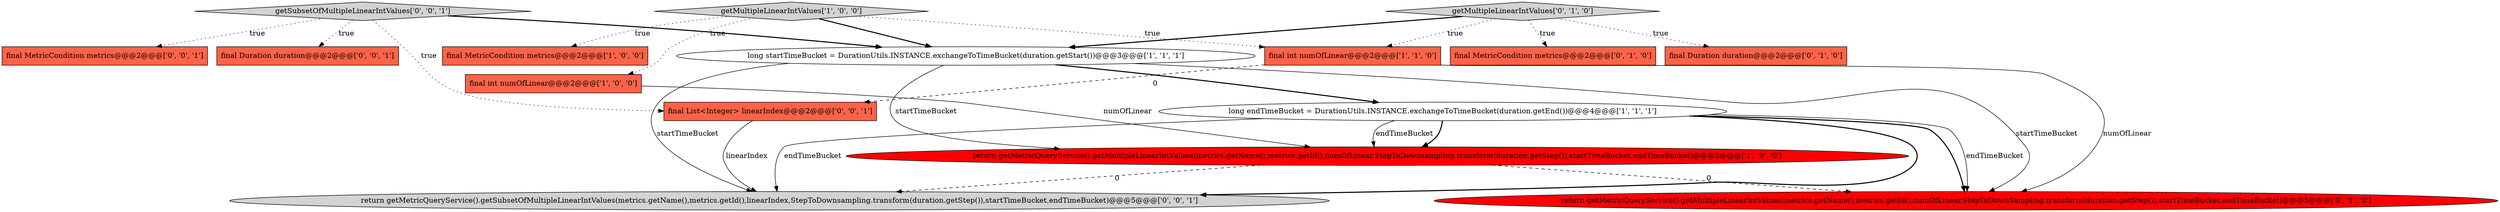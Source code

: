 digraph {
5 [style = filled, label = "final MetricCondition metrics@@@2@@@['1', '0', '0']", fillcolor = tomato, shape = box image = "AAA0AAABBB1BBB"];
7 [style = filled, label = "getMultipleLinearIntValues['0', '1', '0']", fillcolor = lightgray, shape = diamond image = "AAA0AAABBB2BBB"];
8 [style = filled, label = "return getMetricQueryService().getMultipleLinearIntValues(metrics.getName(),metrics.getId(),numOfLinear,StepToDownSampling.transform(duration.getStep()),startTimeBucket,endTimeBucket)@@@5@@@['0', '1', '0']", fillcolor = red, shape = ellipse image = "AAA1AAABBB2BBB"];
14 [style = filled, label = "final MetricCondition metrics@@@2@@@['0', '0', '1']", fillcolor = tomato, shape = box image = "AAA0AAABBB3BBB"];
15 [style = filled, label = "final List<Integer> linearIndex@@@2@@@['0', '0', '1']", fillcolor = tomato, shape = box image = "AAA0AAABBB3BBB"];
12 [style = filled, label = "final Duration duration@@@2@@@['0', '0', '1']", fillcolor = tomato, shape = box image = "AAA0AAABBB3BBB"];
10 [style = filled, label = "final MetricCondition metrics@@@2@@@['0', '1', '0']", fillcolor = tomato, shape = box image = "AAA0AAABBB2BBB"];
3 [style = filled, label = "long endTimeBucket = DurationUtils.INSTANCE.exchangeToTimeBucket(duration.getEnd())@@@4@@@['1', '1', '1']", fillcolor = white, shape = ellipse image = "AAA0AAABBB1BBB"];
0 [style = filled, label = "final int numOfLinear@@@2@@@['1', '0', '0']", fillcolor = tomato, shape = box image = "AAA0AAABBB1BBB"];
13 [style = filled, label = "getSubsetOfMultipleLinearIntValues['0', '0', '1']", fillcolor = lightgray, shape = diamond image = "AAA0AAABBB3BBB"];
9 [style = filled, label = "final Duration duration@@@2@@@['0', '1', '0']", fillcolor = tomato, shape = box image = "AAA0AAABBB2BBB"];
11 [style = filled, label = "return getMetricQueryService().getSubsetOfMultipleLinearIntValues(metrics.getName(),metrics.getId(),linearIndex,StepToDownsampling.transform(duration.getStep()),startTimeBucket,endTimeBucket)@@@5@@@['0', '0', '1']", fillcolor = lightgray, shape = ellipse image = "AAA0AAABBB3BBB"];
2 [style = filled, label = "getMultipleLinearIntValues['1', '0', '0']", fillcolor = lightgray, shape = diamond image = "AAA0AAABBB1BBB"];
4 [style = filled, label = "return getMetricQueryService().getMultipleLinearIntValues(metrics.getName(),metrics.getId(),numOfLinear,StepToDownsampling.transform(duration.getStep()),startTimeBucket,endTimeBucket)@@@5@@@['1', '0', '0']", fillcolor = red, shape = ellipse image = "AAA1AAABBB1BBB"];
6 [style = filled, label = "final int numOfLinear@@@2@@@['1', '1', '0']", fillcolor = tomato, shape = box image = "AAA0AAABBB1BBB"];
1 [style = filled, label = "long startTimeBucket = DurationUtils.INSTANCE.exchangeToTimeBucket(duration.getStart())@@@3@@@['1', '1', '1']", fillcolor = white, shape = ellipse image = "AAA0AAABBB1BBB"];
7->6 [style = dotted, label="true"];
7->1 [style = bold, label=""];
2->0 [style = dotted, label="true"];
7->10 [style = dotted, label="true"];
13->12 [style = dotted, label="true"];
2->1 [style = bold, label=""];
1->3 [style = bold, label=""];
3->11 [style = bold, label=""];
3->8 [style = solid, label="endTimeBucket"];
6->8 [style = solid, label="numOfLinear"];
7->9 [style = dotted, label="true"];
15->11 [style = solid, label="linearIndex"];
3->4 [style = bold, label=""];
13->1 [style = bold, label=""];
3->11 [style = solid, label="endTimeBucket"];
6->15 [style = dashed, label="0"];
2->6 [style = dotted, label="true"];
3->8 [style = bold, label=""];
1->4 [style = solid, label="startTimeBucket"];
4->8 [style = dashed, label="0"];
3->4 [style = solid, label="endTimeBucket"];
13->15 [style = dotted, label="true"];
4->11 [style = dashed, label="0"];
1->11 [style = solid, label="startTimeBucket"];
2->5 [style = dotted, label="true"];
13->14 [style = dotted, label="true"];
0->4 [style = solid, label="numOfLinear"];
1->8 [style = solid, label="startTimeBucket"];
}
